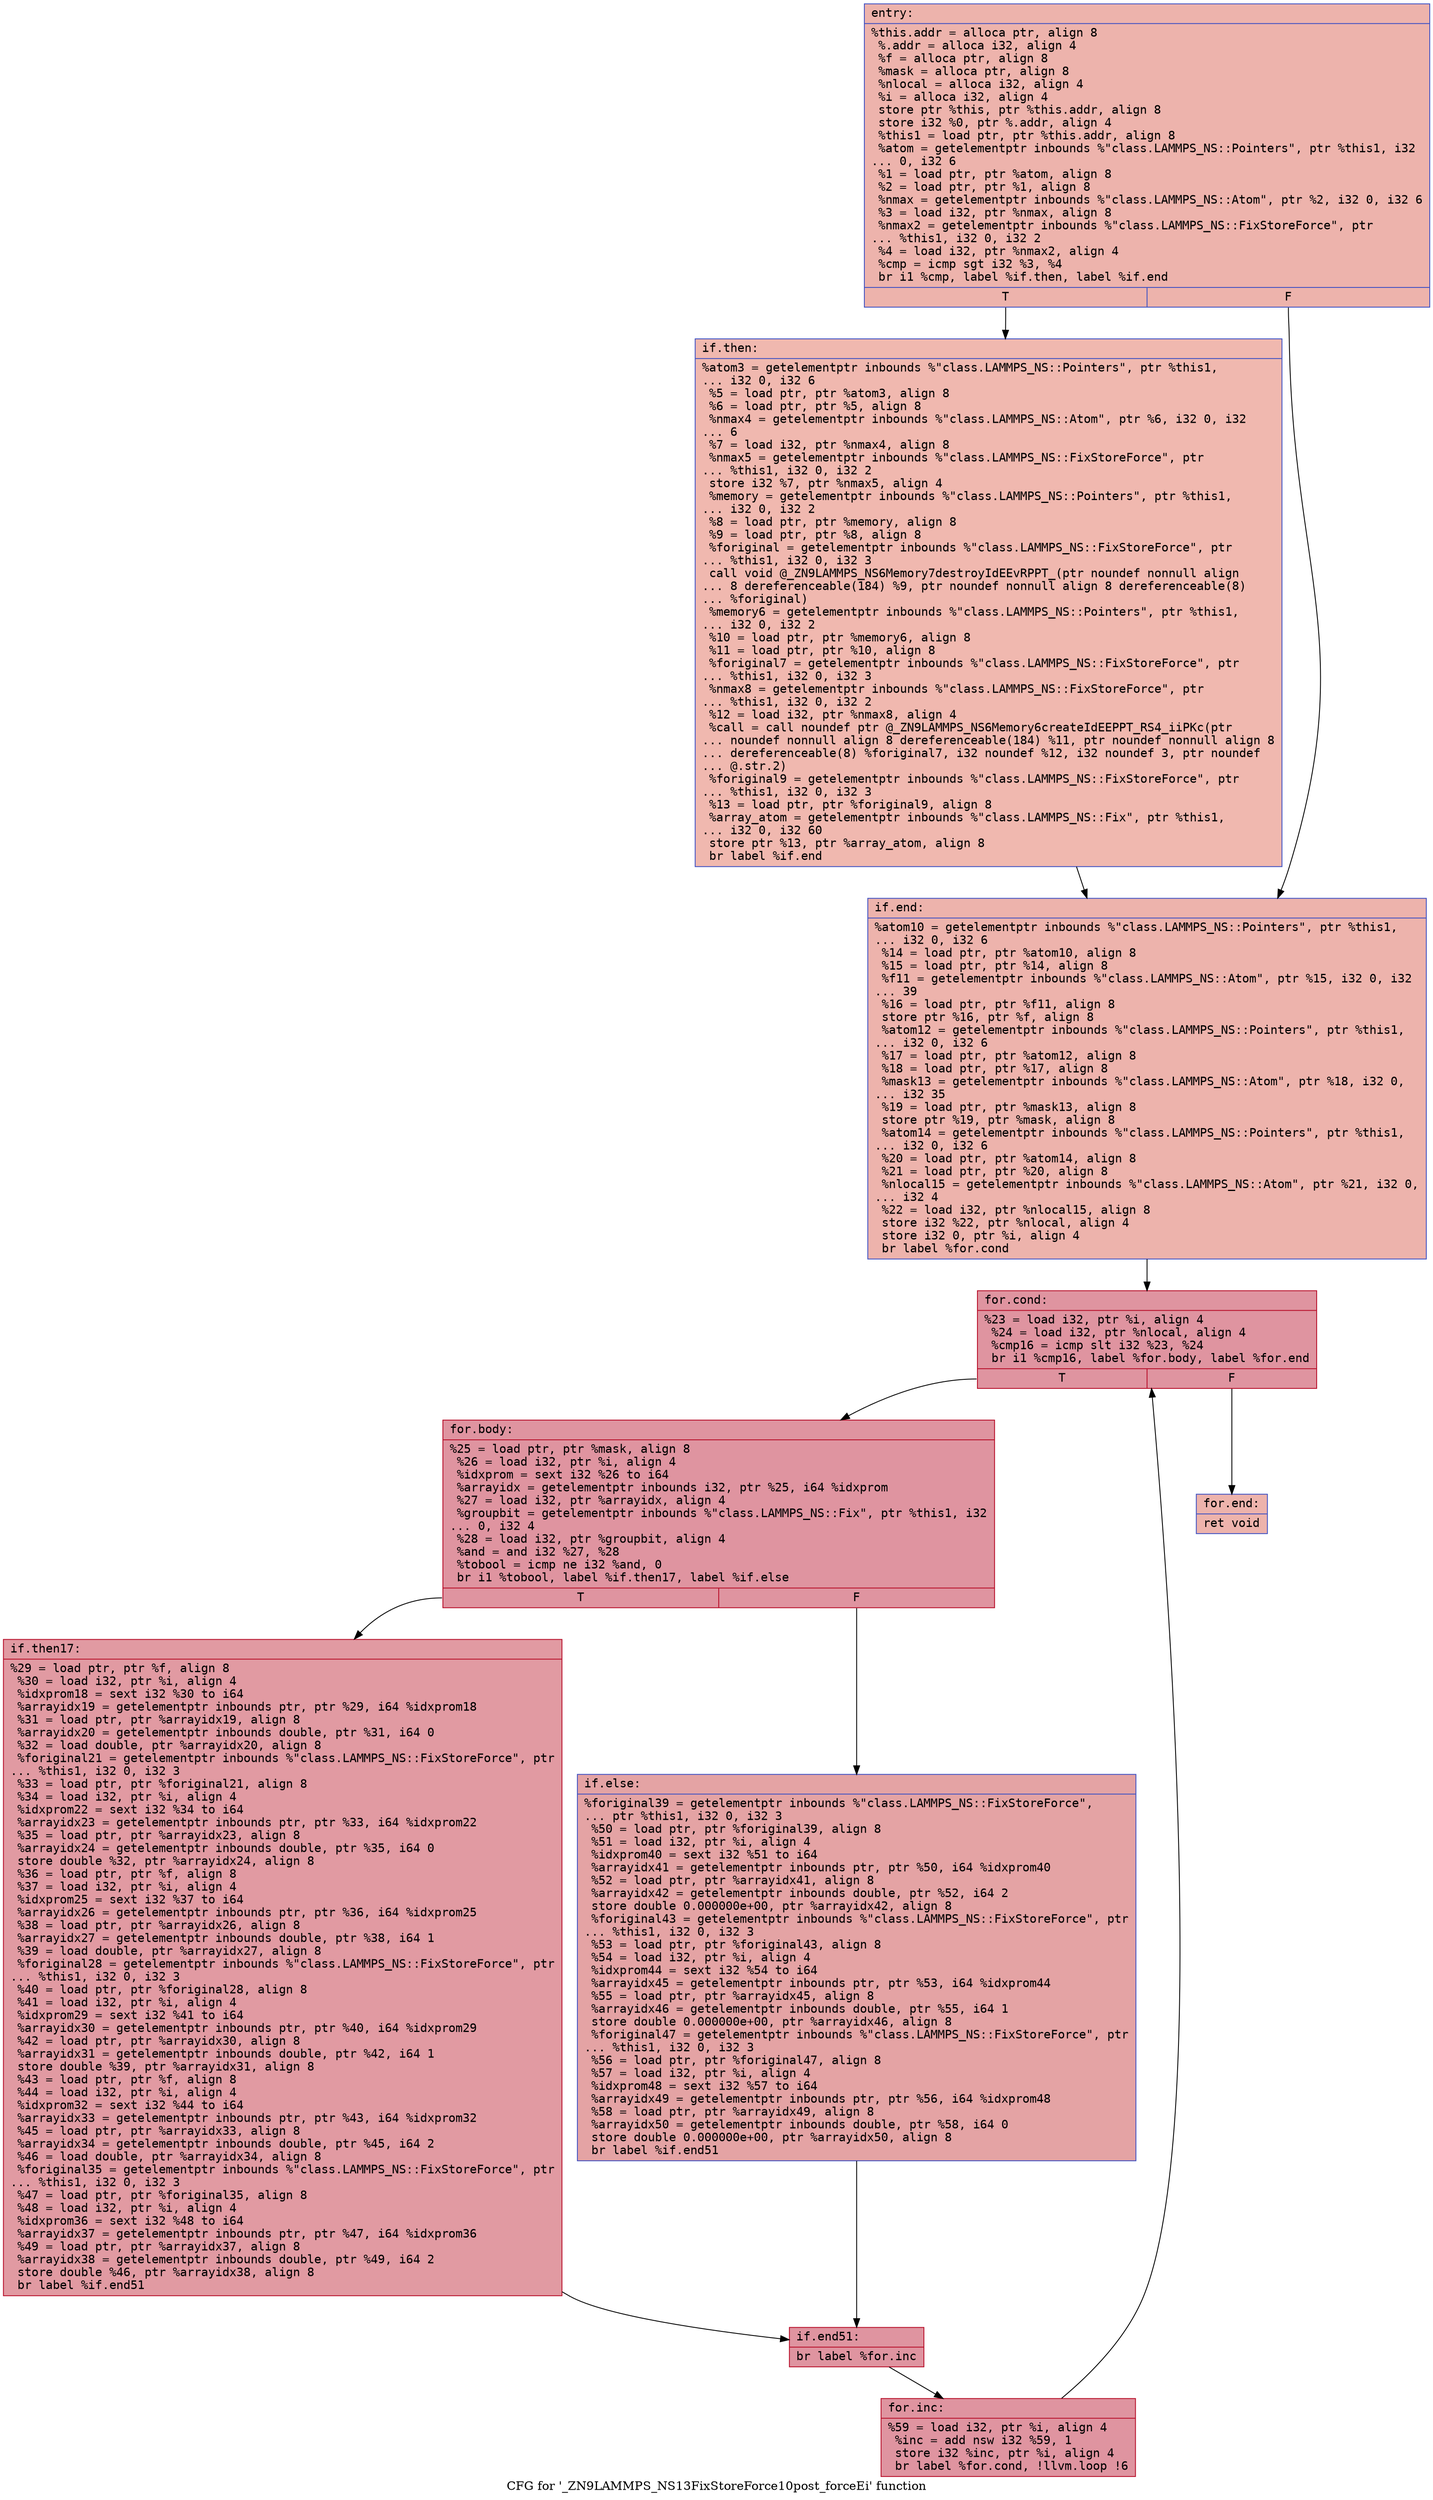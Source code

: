 digraph "CFG for '_ZN9LAMMPS_NS13FixStoreForce10post_forceEi' function" {
	label="CFG for '_ZN9LAMMPS_NS13FixStoreForce10post_forceEi' function";

	Node0x556c5b48f130 [shape=record,color="#3d50c3ff", style=filled, fillcolor="#d6524470" fontname="Courier",label="{entry:\l|  %this.addr = alloca ptr, align 8\l  %.addr = alloca i32, align 4\l  %f = alloca ptr, align 8\l  %mask = alloca ptr, align 8\l  %nlocal = alloca i32, align 4\l  %i = alloca i32, align 4\l  store ptr %this, ptr %this.addr, align 8\l  store i32 %0, ptr %.addr, align 4\l  %this1 = load ptr, ptr %this.addr, align 8\l  %atom = getelementptr inbounds %\"class.LAMMPS_NS::Pointers\", ptr %this1, i32\l... 0, i32 6\l  %1 = load ptr, ptr %atom, align 8\l  %2 = load ptr, ptr %1, align 8\l  %nmax = getelementptr inbounds %\"class.LAMMPS_NS::Atom\", ptr %2, i32 0, i32 6\l  %3 = load i32, ptr %nmax, align 8\l  %nmax2 = getelementptr inbounds %\"class.LAMMPS_NS::FixStoreForce\", ptr\l... %this1, i32 0, i32 2\l  %4 = load i32, ptr %nmax2, align 4\l  %cmp = icmp sgt i32 %3, %4\l  br i1 %cmp, label %if.then, label %if.end\l|{<s0>T|<s1>F}}"];
	Node0x556c5b48f130:s0 -> Node0x556c5b48f030[tooltip="entry -> if.then\nProbability 50.00%" ];
	Node0x556c5b48f130:s1 -> Node0x556c5b48f0a0[tooltip="entry -> if.end\nProbability 50.00%" ];
	Node0x556c5b48f030 [shape=record,color="#3d50c3ff", style=filled, fillcolor="#dc5d4a70" fontname="Courier",label="{if.then:\l|  %atom3 = getelementptr inbounds %\"class.LAMMPS_NS::Pointers\", ptr %this1,\l... i32 0, i32 6\l  %5 = load ptr, ptr %atom3, align 8\l  %6 = load ptr, ptr %5, align 8\l  %nmax4 = getelementptr inbounds %\"class.LAMMPS_NS::Atom\", ptr %6, i32 0, i32\l... 6\l  %7 = load i32, ptr %nmax4, align 8\l  %nmax5 = getelementptr inbounds %\"class.LAMMPS_NS::FixStoreForce\", ptr\l... %this1, i32 0, i32 2\l  store i32 %7, ptr %nmax5, align 4\l  %memory = getelementptr inbounds %\"class.LAMMPS_NS::Pointers\", ptr %this1,\l... i32 0, i32 2\l  %8 = load ptr, ptr %memory, align 8\l  %9 = load ptr, ptr %8, align 8\l  %foriginal = getelementptr inbounds %\"class.LAMMPS_NS::FixStoreForce\", ptr\l... %this1, i32 0, i32 3\l  call void @_ZN9LAMMPS_NS6Memory7destroyIdEEvRPPT_(ptr noundef nonnull align\l... 8 dereferenceable(184) %9, ptr noundef nonnull align 8 dereferenceable(8)\l... %foriginal)\l  %memory6 = getelementptr inbounds %\"class.LAMMPS_NS::Pointers\", ptr %this1,\l... i32 0, i32 2\l  %10 = load ptr, ptr %memory6, align 8\l  %11 = load ptr, ptr %10, align 8\l  %foriginal7 = getelementptr inbounds %\"class.LAMMPS_NS::FixStoreForce\", ptr\l... %this1, i32 0, i32 3\l  %nmax8 = getelementptr inbounds %\"class.LAMMPS_NS::FixStoreForce\", ptr\l... %this1, i32 0, i32 2\l  %12 = load i32, ptr %nmax8, align 4\l  %call = call noundef ptr @_ZN9LAMMPS_NS6Memory6createIdEEPPT_RS4_iiPKc(ptr\l... noundef nonnull align 8 dereferenceable(184) %11, ptr noundef nonnull align 8\l... dereferenceable(8) %foriginal7, i32 noundef %12, i32 noundef 3, ptr noundef\l... @.str.2)\l  %foriginal9 = getelementptr inbounds %\"class.LAMMPS_NS::FixStoreForce\", ptr\l... %this1, i32 0, i32 3\l  %13 = load ptr, ptr %foriginal9, align 8\l  %array_atom = getelementptr inbounds %\"class.LAMMPS_NS::Fix\", ptr %this1,\l... i32 0, i32 60\l  store ptr %13, ptr %array_atom, align 8\l  br label %if.end\l}"];
	Node0x556c5b48f030 -> Node0x556c5b48f0a0[tooltip="if.then -> if.end\nProbability 100.00%" ];
	Node0x556c5b48f0a0 [shape=record,color="#3d50c3ff", style=filled, fillcolor="#d6524470" fontname="Courier",label="{if.end:\l|  %atom10 = getelementptr inbounds %\"class.LAMMPS_NS::Pointers\", ptr %this1,\l... i32 0, i32 6\l  %14 = load ptr, ptr %atom10, align 8\l  %15 = load ptr, ptr %14, align 8\l  %f11 = getelementptr inbounds %\"class.LAMMPS_NS::Atom\", ptr %15, i32 0, i32\l... 39\l  %16 = load ptr, ptr %f11, align 8\l  store ptr %16, ptr %f, align 8\l  %atom12 = getelementptr inbounds %\"class.LAMMPS_NS::Pointers\", ptr %this1,\l... i32 0, i32 6\l  %17 = load ptr, ptr %atom12, align 8\l  %18 = load ptr, ptr %17, align 8\l  %mask13 = getelementptr inbounds %\"class.LAMMPS_NS::Atom\", ptr %18, i32 0,\l... i32 35\l  %19 = load ptr, ptr %mask13, align 8\l  store ptr %19, ptr %mask, align 8\l  %atom14 = getelementptr inbounds %\"class.LAMMPS_NS::Pointers\", ptr %this1,\l... i32 0, i32 6\l  %20 = load ptr, ptr %atom14, align 8\l  %21 = load ptr, ptr %20, align 8\l  %nlocal15 = getelementptr inbounds %\"class.LAMMPS_NS::Atom\", ptr %21, i32 0,\l... i32 4\l  %22 = load i32, ptr %nlocal15, align 8\l  store i32 %22, ptr %nlocal, align 4\l  store i32 0, ptr %i, align 4\l  br label %for.cond\l}"];
	Node0x556c5b48f0a0 -> Node0x556c5b491e30[tooltip="if.end -> for.cond\nProbability 100.00%" ];
	Node0x556c5b491e30 [shape=record,color="#b70d28ff", style=filled, fillcolor="#b70d2870" fontname="Courier",label="{for.cond:\l|  %23 = load i32, ptr %i, align 4\l  %24 = load i32, ptr %nlocal, align 4\l  %cmp16 = icmp slt i32 %23, %24\l  br i1 %cmp16, label %for.body, label %for.end\l|{<s0>T|<s1>F}}"];
	Node0x556c5b491e30:s0 -> Node0x556c5b4920d0[tooltip="for.cond -> for.body\nProbability 96.88%" ];
	Node0x556c5b491e30:s1 -> Node0x556c5b492150[tooltip="for.cond -> for.end\nProbability 3.12%" ];
	Node0x556c5b4920d0 [shape=record,color="#b70d28ff", style=filled, fillcolor="#b70d2870" fontname="Courier",label="{for.body:\l|  %25 = load ptr, ptr %mask, align 8\l  %26 = load i32, ptr %i, align 4\l  %idxprom = sext i32 %26 to i64\l  %arrayidx = getelementptr inbounds i32, ptr %25, i64 %idxprom\l  %27 = load i32, ptr %arrayidx, align 4\l  %groupbit = getelementptr inbounds %\"class.LAMMPS_NS::Fix\", ptr %this1, i32\l... 0, i32 4\l  %28 = load i32, ptr %groupbit, align 4\l  %and = and i32 %27, %28\l  %tobool = icmp ne i32 %and, 0\l  br i1 %tobool, label %if.then17, label %if.else\l|{<s0>T|<s1>F}}"];
	Node0x556c5b4920d0:s0 -> Node0x556c5b492820[tooltip="for.body -> if.then17\nProbability 62.50%" ];
	Node0x556c5b4920d0:s1 -> Node0x556c5b4928a0[tooltip="for.body -> if.else\nProbability 37.50%" ];
	Node0x556c5b492820 [shape=record,color="#b70d28ff", style=filled, fillcolor="#bb1b2c70" fontname="Courier",label="{if.then17:\l|  %29 = load ptr, ptr %f, align 8\l  %30 = load i32, ptr %i, align 4\l  %idxprom18 = sext i32 %30 to i64\l  %arrayidx19 = getelementptr inbounds ptr, ptr %29, i64 %idxprom18\l  %31 = load ptr, ptr %arrayidx19, align 8\l  %arrayidx20 = getelementptr inbounds double, ptr %31, i64 0\l  %32 = load double, ptr %arrayidx20, align 8\l  %foriginal21 = getelementptr inbounds %\"class.LAMMPS_NS::FixStoreForce\", ptr\l... %this1, i32 0, i32 3\l  %33 = load ptr, ptr %foriginal21, align 8\l  %34 = load i32, ptr %i, align 4\l  %idxprom22 = sext i32 %34 to i64\l  %arrayidx23 = getelementptr inbounds ptr, ptr %33, i64 %idxprom22\l  %35 = load ptr, ptr %arrayidx23, align 8\l  %arrayidx24 = getelementptr inbounds double, ptr %35, i64 0\l  store double %32, ptr %arrayidx24, align 8\l  %36 = load ptr, ptr %f, align 8\l  %37 = load i32, ptr %i, align 4\l  %idxprom25 = sext i32 %37 to i64\l  %arrayidx26 = getelementptr inbounds ptr, ptr %36, i64 %idxprom25\l  %38 = load ptr, ptr %arrayidx26, align 8\l  %arrayidx27 = getelementptr inbounds double, ptr %38, i64 1\l  %39 = load double, ptr %arrayidx27, align 8\l  %foriginal28 = getelementptr inbounds %\"class.LAMMPS_NS::FixStoreForce\", ptr\l... %this1, i32 0, i32 3\l  %40 = load ptr, ptr %foriginal28, align 8\l  %41 = load i32, ptr %i, align 4\l  %idxprom29 = sext i32 %41 to i64\l  %arrayidx30 = getelementptr inbounds ptr, ptr %40, i64 %idxprom29\l  %42 = load ptr, ptr %arrayidx30, align 8\l  %arrayidx31 = getelementptr inbounds double, ptr %42, i64 1\l  store double %39, ptr %arrayidx31, align 8\l  %43 = load ptr, ptr %f, align 8\l  %44 = load i32, ptr %i, align 4\l  %idxprom32 = sext i32 %44 to i64\l  %arrayidx33 = getelementptr inbounds ptr, ptr %43, i64 %idxprom32\l  %45 = load ptr, ptr %arrayidx33, align 8\l  %arrayidx34 = getelementptr inbounds double, ptr %45, i64 2\l  %46 = load double, ptr %arrayidx34, align 8\l  %foriginal35 = getelementptr inbounds %\"class.LAMMPS_NS::FixStoreForce\", ptr\l... %this1, i32 0, i32 3\l  %47 = load ptr, ptr %foriginal35, align 8\l  %48 = load i32, ptr %i, align 4\l  %idxprom36 = sext i32 %48 to i64\l  %arrayidx37 = getelementptr inbounds ptr, ptr %47, i64 %idxprom36\l  %49 = load ptr, ptr %arrayidx37, align 8\l  %arrayidx38 = getelementptr inbounds double, ptr %49, i64 2\l  store double %46, ptr %arrayidx38, align 8\l  br label %if.end51\l}"];
	Node0x556c5b492820 -> Node0x556c5b495500[tooltip="if.then17 -> if.end51\nProbability 100.00%" ];
	Node0x556c5b4928a0 [shape=record,color="#3d50c3ff", style=filled, fillcolor="#c32e3170" fontname="Courier",label="{if.else:\l|  %foriginal39 = getelementptr inbounds %\"class.LAMMPS_NS::FixStoreForce\",\l... ptr %this1, i32 0, i32 3\l  %50 = load ptr, ptr %foriginal39, align 8\l  %51 = load i32, ptr %i, align 4\l  %idxprom40 = sext i32 %51 to i64\l  %arrayidx41 = getelementptr inbounds ptr, ptr %50, i64 %idxprom40\l  %52 = load ptr, ptr %arrayidx41, align 8\l  %arrayidx42 = getelementptr inbounds double, ptr %52, i64 2\l  store double 0.000000e+00, ptr %arrayidx42, align 8\l  %foriginal43 = getelementptr inbounds %\"class.LAMMPS_NS::FixStoreForce\", ptr\l... %this1, i32 0, i32 3\l  %53 = load ptr, ptr %foriginal43, align 8\l  %54 = load i32, ptr %i, align 4\l  %idxprom44 = sext i32 %54 to i64\l  %arrayidx45 = getelementptr inbounds ptr, ptr %53, i64 %idxprom44\l  %55 = load ptr, ptr %arrayidx45, align 8\l  %arrayidx46 = getelementptr inbounds double, ptr %55, i64 1\l  store double 0.000000e+00, ptr %arrayidx46, align 8\l  %foriginal47 = getelementptr inbounds %\"class.LAMMPS_NS::FixStoreForce\", ptr\l... %this1, i32 0, i32 3\l  %56 = load ptr, ptr %foriginal47, align 8\l  %57 = load i32, ptr %i, align 4\l  %idxprom48 = sext i32 %57 to i64\l  %arrayidx49 = getelementptr inbounds ptr, ptr %56, i64 %idxprom48\l  %58 = load ptr, ptr %arrayidx49, align 8\l  %arrayidx50 = getelementptr inbounds double, ptr %58, i64 0\l  store double 0.000000e+00, ptr %arrayidx50, align 8\l  br label %if.end51\l}"];
	Node0x556c5b4928a0 -> Node0x556c5b495500[tooltip="if.else -> if.end51\nProbability 100.00%" ];
	Node0x556c5b495500 [shape=record,color="#b70d28ff", style=filled, fillcolor="#b70d2870" fontname="Courier",label="{if.end51:\l|  br label %for.inc\l}"];
	Node0x556c5b495500 -> Node0x556c5b496650[tooltip="if.end51 -> for.inc\nProbability 100.00%" ];
	Node0x556c5b496650 [shape=record,color="#b70d28ff", style=filled, fillcolor="#b70d2870" fontname="Courier",label="{for.inc:\l|  %59 = load i32, ptr %i, align 4\l  %inc = add nsw i32 %59, 1\l  store i32 %inc, ptr %i, align 4\l  br label %for.cond, !llvm.loop !6\l}"];
	Node0x556c5b496650 -> Node0x556c5b491e30[tooltip="for.inc -> for.cond\nProbability 100.00%" ];
	Node0x556c5b492150 [shape=record,color="#3d50c3ff", style=filled, fillcolor="#d6524470" fontname="Courier",label="{for.end:\l|  ret void\l}"];
}

